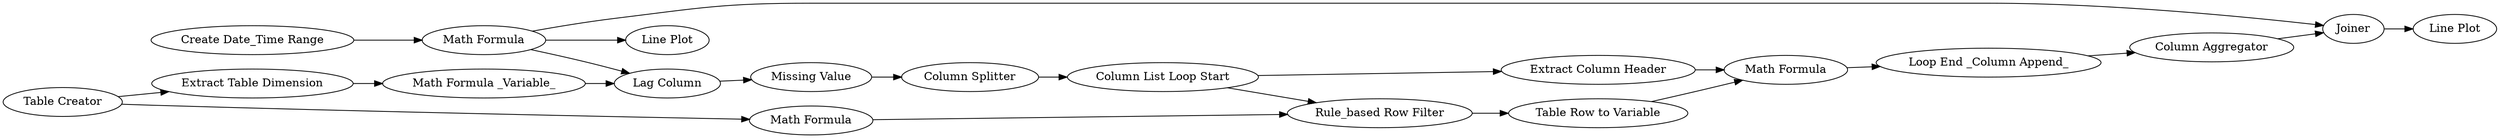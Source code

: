 digraph {
	41 -> 42
	51 -> 50
	57 -> 58
	59 -> 60
	54 -> 53
	58 -> 61
	47 -> 54
	55 -> 57
	48 -> 51
	60 -> 45
	56 -> 47
	47 -> 50
	42 -> 45
	46 -> 56
	42 -> 58
	45 -> 46
	48 -> 59
	50 -> 52
	52 -> 53
	53 -> 55
	42 -> 62
	57 [label="Column Aggregator"]
	55 [label="Loop End _Column Append_"]
	58 [label=Joiner]
	41 [label="Create Date_Time Range"]
	51 [label="Math Formula"]
	56 [label="Column Splitter"]
	54 [label="Extract Column Header"]
	59 [label="Extract Table Dimension"]
	48 [label="Table Creator"]
	50 [label="Rule_based Row Filter"]
	42 [label="Math Formula"]
	53 [label="Math Formula"]
	47 [label="Column List Loop Start"]
	61 [label="Line Plot"]
	60 [label="Math Formula _Variable_"]
	62 [label="Line Plot"]
	46 [label="Missing Value"]
	52 [label="Table Row to Variable"]
	45 [label="Lag Column"]
	rankdir=LR
}
